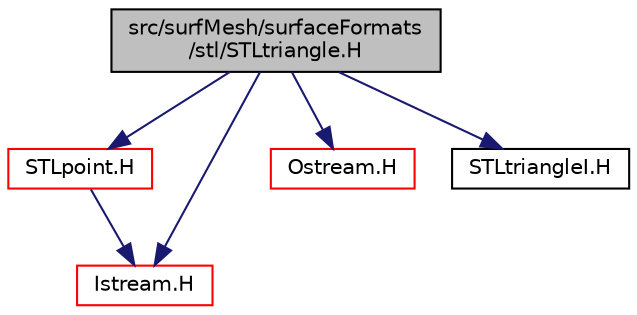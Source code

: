 digraph "src/surfMesh/surfaceFormats/stl/STLtriangle.H"
{
  bgcolor="transparent";
  edge [fontname="Helvetica",fontsize="10",labelfontname="Helvetica",labelfontsize="10"];
  node [fontname="Helvetica",fontsize="10",shape=record];
  Node0 [label="src/surfMesh/surfaceFormats\l/stl/STLtriangle.H",height=0.2,width=0.4,color="black", fillcolor="grey75", style="filled", fontcolor="black"];
  Node0 -> Node1 [color="midnightblue",fontsize="10",style="solid",fontname="Helvetica"];
  Node1 [label="STLpoint.H",height=0.2,width=0.4,color="red",URL="$a15500.html"];
  Node1 -> Node59 [color="midnightblue",fontsize="10",style="solid",fontname="Helvetica"];
  Node59 [label="Istream.H",height=0.2,width=0.4,color="red",URL="$a09818.html"];
  Node0 -> Node59 [color="midnightblue",fontsize="10",style="solid",fontname="Helvetica"];
  Node0 -> Node40 [color="midnightblue",fontsize="10",style="solid",fontname="Helvetica"];
  Node40 [label="Ostream.H",height=0.2,width=0.4,color="red",URL="$a09824.html"];
  Node0 -> Node79 [color="midnightblue",fontsize="10",style="solid",fontname="Helvetica"];
  Node79 [label="STLtriangleI.H",height=0.2,width=0.4,color="black",URL="$a15521.html"];
}
